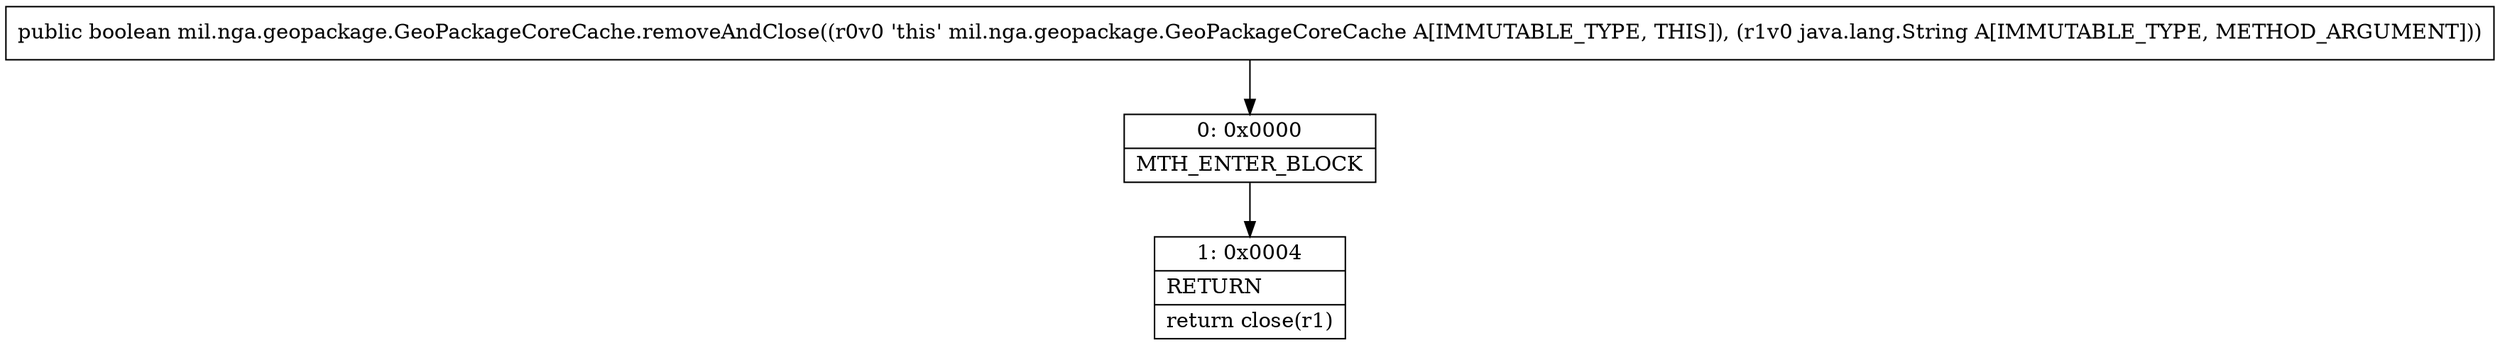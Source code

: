 digraph "CFG formil.nga.geopackage.GeoPackageCoreCache.removeAndClose(Ljava\/lang\/String;)Z" {
Node_0 [shape=record,label="{0\:\ 0x0000|MTH_ENTER_BLOCK\l}"];
Node_1 [shape=record,label="{1\:\ 0x0004|RETURN\l|return close(r1)\l}"];
MethodNode[shape=record,label="{public boolean mil.nga.geopackage.GeoPackageCoreCache.removeAndClose((r0v0 'this' mil.nga.geopackage.GeoPackageCoreCache A[IMMUTABLE_TYPE, THIS]), (r1v0 java.lang.String A[IMMUTABLE_TYPE, METHOD_ARGUMENT])) }"];
MethodNode -> Node_0;
Node_0 -> Node_1;
}

